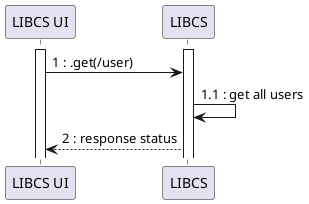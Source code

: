 @startuml
participant "LIBCS UI" as UI
participant "LIBCS" as API

activate UI
activate API
UI -> API : 1 : .get(/user)
API -> API : 1.1 : get all users
API --> UI : 2 : response status

@enduml